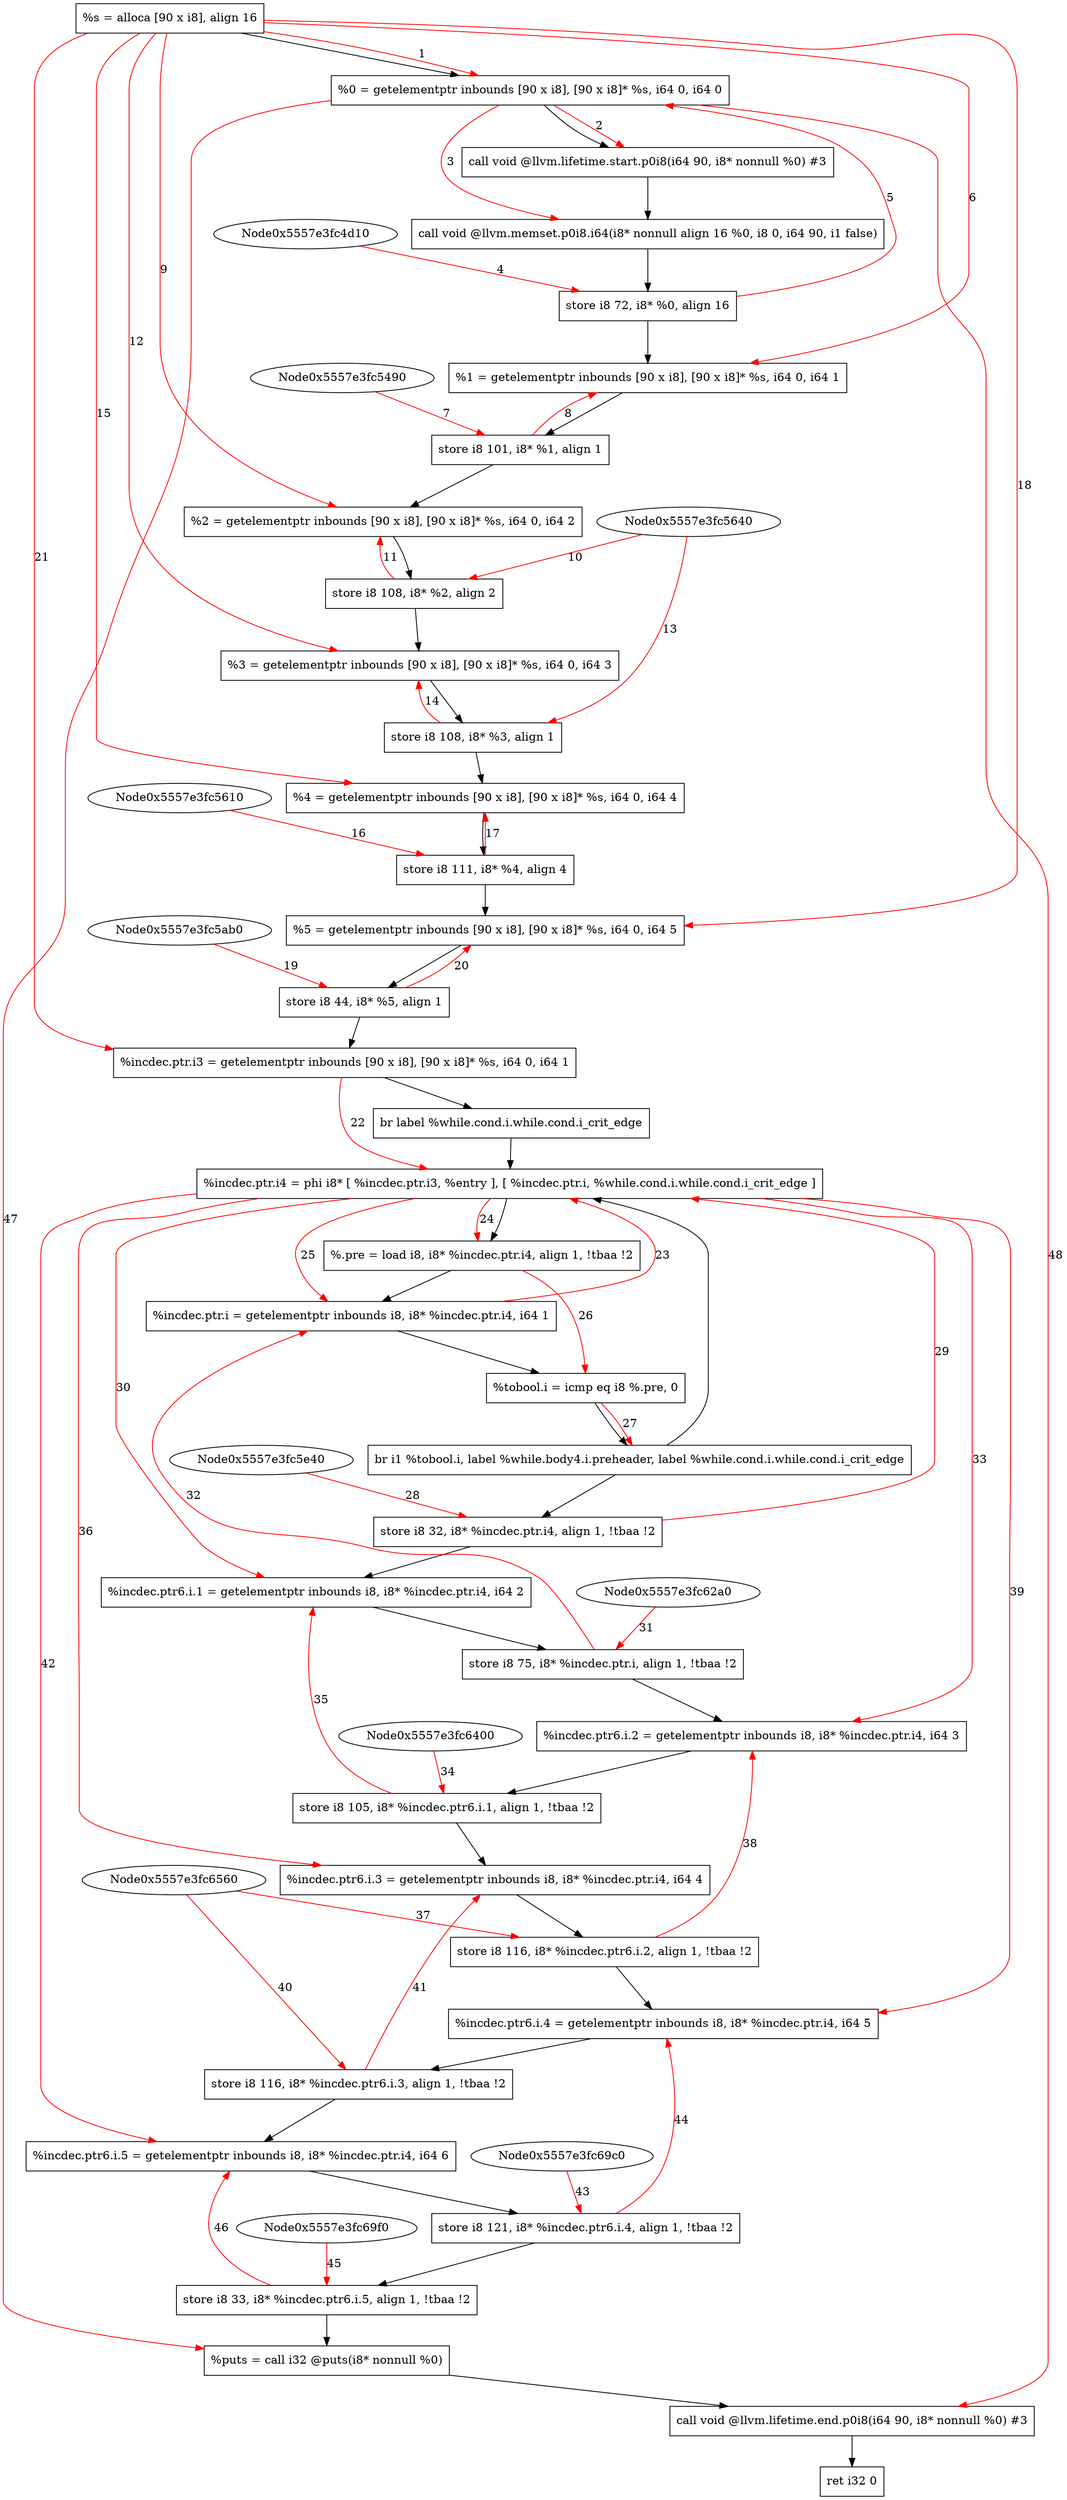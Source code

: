 digraph "CDFG for'main' function" {
	Node0x5557e3fc45a8[shape=record, label="  %s = alloca [90 x i8], align 16"]
	Node0x5557e3fc4c98[shape=record, label="  %0 = getelementptr inbounds [90 x i8], [90 x i8]* %s, i64 0, i64 0"]
	Node0x5557e3fc4ee8[shape=record, label="  call void @llvm.lifetime.start.p0i8(i64 90, i8* nonnull %0) #3"]
	Node0x5557e3fc52a8[shape=record, label="  call void @llvm.memset.p0i8.i64(i8* nonnull align 16 %0, i8 0, i64 90, i1 false)"]
	Node0x5557e3fc5380[shape=record, label="  store i8 72, i8* %0, align 16"]
	Node0x5557e3fc5418[shape=record, label="  %1 = getelementptr inbounds [90 x i8], [90 x i8]* %s, i64 0, i64 1"]
	Node0x5557e3fc54f0[shape=record, label="  store i8 101, i8* %1, align 1"]
	Node0x5557e3fc55b8[shape=record, label="  %2 = getelementptr inbounds [90 x i8], [90 x i8]* %s, i64 0, i64 2"]
	Node0x5557e3fc56a0[shape=record, label="  store i8 108, i8* %2, align 2"]
	Node0x5557e3fc5768[shape=record, label="  %3 = getelementptr inbounds [90 x i8], [90 x i8]* %s, i64 0, i64 3"]
	Node0x5557e3fc57f0[shape=record, label="  store i8 108, i8* %3, align 1"]
	Node0x5557e3fc58b8[shape=record, label="  %4 = getelementptr inbounds [90 x i8], [90 x i8]* %s, i64 0, i64 4"]
	Node0x5557e3fc5990[shape=record, label="  store i8 111, i8* %4, align 4"]
	Node0x5557e3fc5a58[shape=record, label="  %5 = getelementptr inbounds [90 x i8], [90 x i8]* %s, i64 0, i64 5"]
	Node0x5557e3fc5b10[shape=record, label="  store i8 44, i8* %5, align 1"]
	Node0x5557e3fc5ba8[shape=record, label="  %incdec.ptr.i3 = getelementptr inbounds [90 x i8], [90 x i8]* %s, i64 0, i64 1"]
	Node0x5557e3fc5d98[shape=record, label="  br label %while.cond.i.while.cond.i_crit_edge"]
	Node0x5557e3fc5e78[shape=record, label="  %incdec.ptr.i4 = phi i8* [ %incdec.ptr.i3, %entry ], [ %incdec.ptr.i, %while.cond.i.while.cond.i_crit_edge ]"]
	Node0x5557e3fc5f28[shape=record, label="  %.pre = load i8, i8* %incdec.ptr.i4, align 1, !tbaa !2"]
	Node0x5557e3fc5fa0[shape=record, label="  %incdec.ptr.i = getelementptr inbounds i8, i8* %incdec.ptr.i4, i64 1"]
	Node0x5557e3fc6020[shape=record, label="  %tobool.i = icmp eq i8 %.pre, 0"]
	Node0x5557e3fc6158[shape=record, label="  br i1 %tobool.i, label %while.body4.i.preheader, label %while.cond.i.while.cond.i_crit_edge"]
	Node0x5557e3fc61d0[shape=record, label="  store i8 32, i8* %incdec.ptr.i4, align 1, !tbaa !2"]
	Node0x5557e3fc6250[shape=record, label="  %incdec.ptr6.i.1 = getelementptr inbounds i8, i8* %incdec.ptr.i4, i64 2"]
	Node0x5557e3fc6300[shape=record, label="  store i8 75, i8* %incdec.ptr.i, align 1, !tbaa !2"]
	Node0x5557e3fc6380[shape=record, label="  %incdec.ptr6.i.2 = getelementptr inbounds i8, i8* %incdec.ptr.i4, i64 3"]
	Node0x5557e3fc6490[shape=record, label="  store i8 105, i8* %incdec.ptr6.i.1, align 1, !tbaa !2"]
	Node0x5557e3fc6510[shape=record, label="  %incdec.ptr6.i.3 = getelementptr inbounds i8, i8* %incdec.ptr.i4, i64 4"]
	Node0x5557e3fc65f0[shape=record, label="  store i8 116, i8* %incdec.ptr6.i.2, align 1, !tbaa !2"]
	Node0x5557e3fc6670[shape=record, label="  %incdec.ptr6.i.4 = getelementptr inbounds i8, i8* %incdec.ptr.i4, i64 5"]
	Node0x5557e3fc68c0[shape=record, label="  store i8 116, i8* %incdec.ptr6.i.3, align 1, !tbaa !2"]
	Node0x5557e3fc6940[shape=record, label="  %incdec.ptr6.i.5 = getelementptr inbounds i8, i8* %incdec.ptr.i4, i64 6"]
	Node0x5557e3fc6a50[shape=record, label="  store i8 121, i8* %incdec.ptr6.i.4, align 1, !tbaa !2"]
	Node0x5557e3fc6b00[shape=record, label="  store i8 33, i8* %incdec.ptr6.i.5, align 1, !tbaa !2"]
	Node0x5557e3fc6c50[shape=record, label="  %puts = call i32 @puts(i8* nonnull %0)"]
	Node0x5557e3fc6e18[shape=record, label="  call void @llvm.lifetime.end.p0i8(i64 90, i8* nonnull %0) #3"]
	Node0x5557e3fc6ed8[shape=record, label="  ret i32 0"]
	Node0x5557e3fc45a8 -> Node0x5557e3fc4c98
	Node0x5557e3fc4c98 -> Node0x5557e3fc4ee8
	Node0x5557e3fc4ee8 -> Node0x5557e3fc52a8
	Node0x5557e3fc52a8 -> Node0x5557e3fc5380
	Node0x5557e3fc5380 -> Node0x5557e3fc5418
	Node0x5557e3fc5418 -> Node0x5557e3fc54f0
	Node0x5557e3fc54f0 -> Node0x5557e3fc55b8
	Node0x5557e3fc55b8 -> Node0x5557e3fc56a0
	Node0x5557e3fc56a0 -> Node0x5557e3fc5768
	Node0x5557e3fc5768 -> Node0x5557e3fc57f0
	Node0x5557e3fc57f0 -> Node0x5557e3fc58b8
	Node0x5557e3fc58b8 -> Node0x5557e3fc5990
	Node0x5557e3fc5990 -> Node0x5557e3fc5a58
	Node0x5557e3fc5a58 -> Node0x5557e3fc5b10
	Node0x5557e3fc5b10 -> Node0x5557e3fc5ba8
	Node0x5557e3fc5ba8 -> Node0x5557e3fc5d98
	Node0x5557e3fc5d98 -> Node0x5557e3fc5e78
	Node0x5557e3fc5e78 -> Node0x5557e3fc5f28
	Node0x5557e3fc5f28 -> Node0x5557e3fc5fa0
	Node0x5557e3fc5fa0 -> Node0x5557e3fc6020
	Node0x5557e3fc6020 -> Node0x5557e3fc6158
	Node0x5557e3fc6158 -> Node0x5557e3fc61d0
	Node0x5557e3fc6158 -> Node0x5557e3fc5e78
	Node0x5557e3fc61d0 -> Node0x5557e3fc6250
	Node0x5557e3fc6250 -> Node0x5557e3fc6300
	Node0x5557e3fc6300 -> Node0x5557e3fc6380
	Node0x5557e3fc6380 -> Node0x5557e3fc6490
	Node0x5557e3fc6490 -> Node0x5557e3fc6510
	Node0x5557e3fc6510 -> Node0x5557e3fc65f0
	Node0x5557e3fc65f0 -> Node0x5557e3fc6670
	Node0x5557e3fc6670 -> Node0x5557e3fc68c0
	Node0x5557e3fc68c0 -> Node0x5557e3fc6940
	Node0x5557e3fc6940 -> Node0x5557e3fc6a50
	Node0x5557e3fc6a50 -> Node0x5557e3fc6b00
	Node0x5557e3fc6b00 -> Node0x5557e3fc6c50
	Node0x5557e3fc6c50 -> Node0x5557e3fc6e18
	Node0x5557e3fc6e18 -> Node0x5557e3fc6ed8
edge [color=red]
	Node0x5557e3fc45a8 -> Node0x5557e3fc4c98[label="1"]
	Node0x5557e3fc4c98 -> Node0x5557e3fc4ee8[label="2"]
	Node0x5557e3fc4c98 -> Node0x5557e3fc52a8[label="3"]
	Node0x5557e3fc4d10 -> Node0x5557e3fc5380[label="4"]
	Node0x5557e3fc5380 -> Node0x5557e3fc4c98[label="5"]
	Node0x5557e3fc45a8 -> Node0x5557e3fc5418[label="6"]
	Node0x5557e3fc5490 -> Node0x5557e3fc54f0[label="7"]
	Node0x5557e3fc54f0 -> Node0x5557e3fc5418[label="8"]
	Node0x5557e3fc45a8 -> Node0x5557e3fc55b8[label="9"]
	Node0x5557e3fc5640 -> Node0x5557e3fc56a0[label="10"]
	Node0x5557e3fc56a0 -> Node0x5557e3fc55b8[label="11"]
	Node0x5557e3fc45a8 -> Node0x5557e3fc5768[label="12"]
	Node0x5557e3fc5640 -> Node0x5557e3fc57f0[label="13"]
	Node0x5557e3fc57f0 -> Node0x5557e3fc5768[label="14"]
	Node0x5557e3fc45a8 -> Node0x5557e3fc58b8[label="15"]
	Node0x5557e3fc5610 -> Node0x5557e3fc5990[label="16"]
	Node0x5557e3fc5990 -> Node0x5557e3fc58b8[label="17"]
	Node0x5557e3fc45a8 -> Node0x5557e3fc5a58[label="18"]
	Node0x5557e3fc5ab0 -> Node0x5557e3fc5b10[label="19"]
	Node0x5557e3fc5b10 -> Node0x5557e3fc5a58[label="20"]
	Node0x5557e3fc45a8 -> Node0x5557e3fc5ba8[label="21"]
	Node0x5557e3fc5ba8 -> Node0x5557e3fc5e78[label="22"]
	Node0x5557e3fc5fa0 -> Node0x5557e3fc5e78[label="23"]
	Node0x5557e3fc5e78 -> Node0x5557e3fc5f28[label="24"]
	Node0x5557e3fc5e78 -> Node0x5557e3fc5fa0[label="25"]
	Node0x5557e3fc5f28 -> Node0x5557e3fc6020[label="26"]
	Node0x5557e3fc6020 -> Node0x5557e3fc6158[label="27"]
	Node0x5557e3fc5e40 -> Node0x5557e3fc61d0[label="28"]
	Node0x5557e3fc61d0 -> Node0x5557e3fc5e78[label="29"]
	Node0x5557e3fc5e78 -> Node0x5557e3fc6250[label="30"]
	Node0x5557e3fc62a0 -> Node0x5557e3fc6300[label="31"]
	Node0x5557e3fc6300 -> Node0x5557e3fc5fa0[label="32"]
	Node0x5557e3fc5e78 -> Node0x5557e3fc6380[label="33"]
	Node0x5557e3fc6400 -> Node0x5557e3fc6490[label="34"]
	Node0x5557e3fc6490 -> Node0x5557e3fc6250[label="35"]
	Node0x5557e3fc5e78 -> Node0x5557e3fc6510[label="36"]
	Node0x5557e3fc6560 -> Node0x5557e3fc65f0[label="37"]
	Node0x5557e3fc65f0 -> Node0x5557e3fc6380[label="38"]
	Node0x5557e3fc5e78 -> Node0x5557e3fc6670[label="39"]
	Node0x5557e3fc6560 -> Node0x5557e3fc68c0[label="40"]
	Node0x5557e3fc68c0 -> Node0x5557e3fc6510[label="41"]
	Node0x5557e3fc5e78 -> Node0x5557e3fc6940[label="42"]
	Node0x5557e3fc69c0 -> Node0x5557e3fc6a50[label="43"]
	Node0x5557e3fc6a50 -> Node0x5557e3fc6670[label="44"]
	Node0x5557e3fc69f0 -> Node0x5557e3fc6b00[label="45"]
	Node0x5557e3fc6b00 -> Node0x5557e3fc6940[label="46"]
	Node0x5557e3fc4c98 -> Node0x5557e3fc6c50[label="47"]
	Node0x5557e3fc4c98 -> Node0x5557e3fc6e18[label="48"]
}
